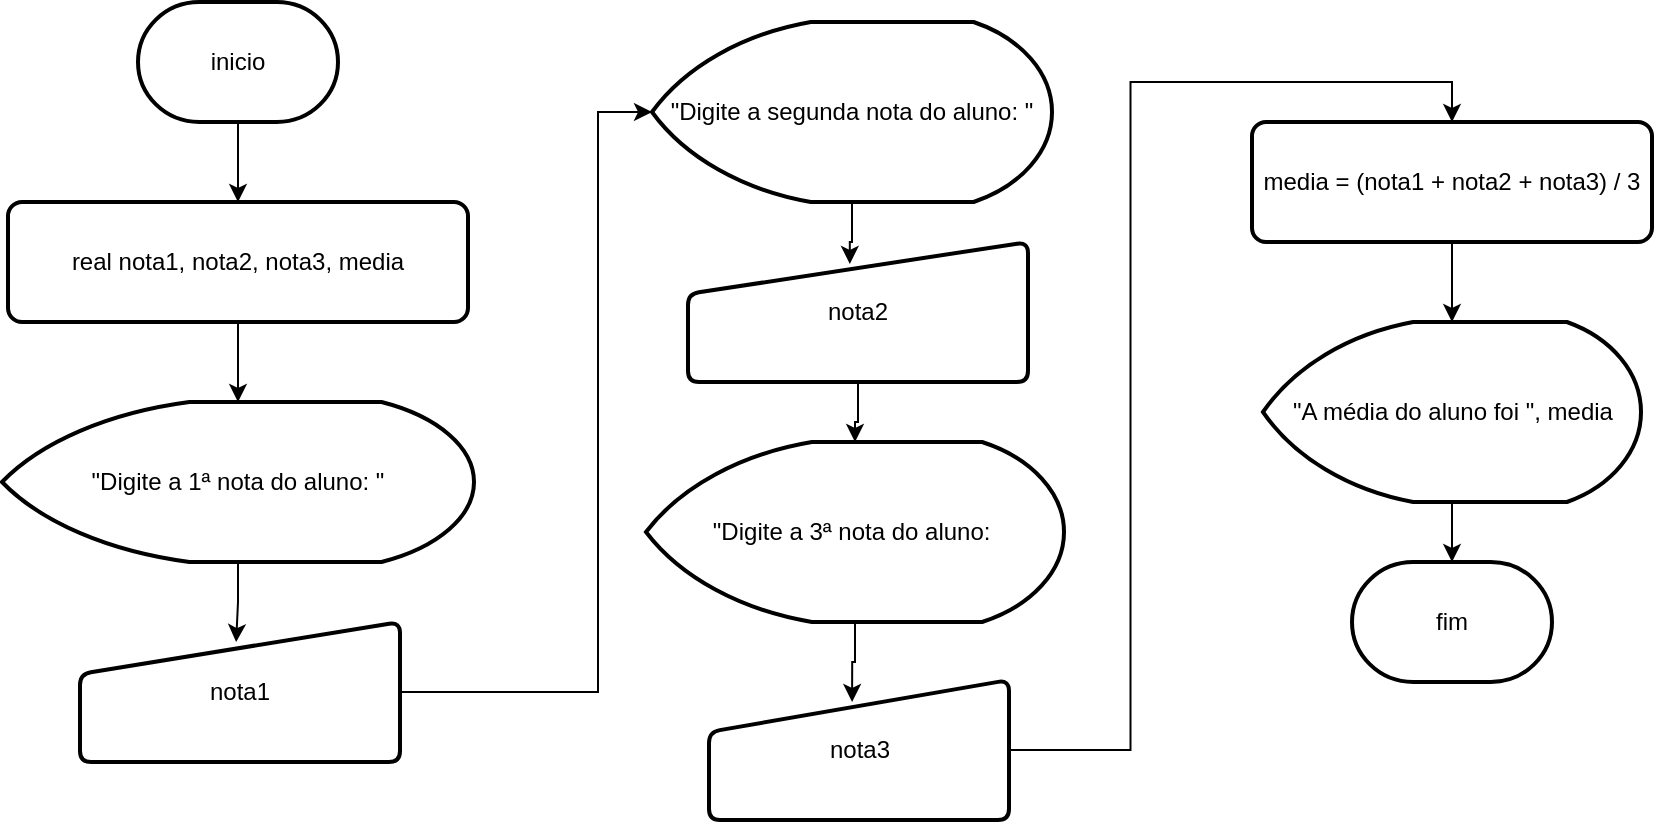 <mxfile version="28.2.8">
  <diagram name="Página-1" id="--JoOMGT0TgeAa2JgI59">
    <mxGraphModel dx="1220" dy="383" grid="1" gridSize="10" guides="1" tooltips="1" connect="1" arrows="1" fold="1" page="1" pageScale="1" pageWidth="827" pageHeight="1169" math="0" shadow="0">
      <root>
        <mxCell id="0" />
        <mxCell id="1" parent="0" />
        <mxCell id="aJntInvGzr0CMX6a7zcA-4" value="" style="edgeStyle=orthogonalEdgeStyle;rounded=0;orthogonalLoop=1;jettySize=auto;html=1;" parent="1" source="aJntInvGzr0CMX6a7zcA-1" target="aJntInvGzr0CMX6a7zcA-3" edge="1">
          <mxGeometry relative="1" as="geometry" />
        </mxCell>
        <mxCell id="aJntInvGzr0CMX6a7zcA-1" value="inicio" style="strokeWidth=2;html=1;shape=mxgraph.flowchart.terminator;whiteSpace=wrap;" parent="1" vertex="1">
          <mxGeometry x="270" y="30" width="100" height="60" as="geometry" />
        </mxCell>
        <mxCell id="aJntInvGzr0CMX6a7zcA-6" value="" style="edgeStyle=orthogonalEdgeStyle;rounded=0;orthogonalLoop=1;jettySize=auto;html=1;" parent="1" source="aJntInvGzr0CMX6a7zcA-3" target="aJntInvGzr0CMX6a7zcA-5" edge="1">
          <mxGeometry relative="1" as="geometry" />
        </mxCell>
        <mxCell id="aJntInvGzr0CMX6a7zcA-3" value="real nota1, nota2, nota3, media" style="rounded=1;whiteSpace=wrap;html=1;absoluteArcSize=1;arcSize=14;strokeWidth=2;" parent="1" vertex="1">
          <mxGeometry x="205" y="130" width="230" height="60" as="geometry" />
        </mxCell>
        <mxCell id="aJntInvGzr0CMX6a7zcA-5" value="&quot;Digite a 1ª nota do aluno: &quot;" style="strokeWidth=2;html=1;shape=mxgraph.flowchart.display;whiteSpace=wrap;" parent="1" vertex="1">
          <mxGeometry x="202" y="230" width="236" height="80" as="geometry" />
        </mxCell>
        <mxCell id="aJntInvGzr0CMX6a7zcA-11" value="" style="edgeStyle=orthogonalEdgeStyle;rounded=0;orthogonalLoop=1;jettySize=auto;html=1;" parent="1" source="aJntInvGzr0CMX6a7zcA-7" target="aJntInvGzr0CMX6a7zcA-10" edge="1">
          <mxGeometry relative="1" as="geometry">
            <Array as="points">
              <mxPoint x="500" y="375" />
              <mxPoint x="500" y="85" />
            </Array>
          </mxGeometry>
        </mxCell>
        <mxCell id="aJntInvGzr0CMX6a7zcA-7" value="nota1" style="html=1;strokeWidth=2;shape=manualInput;whiteSpace=wrap;rounded=1;size=26;arcSize=11;" parent="1" vertex="1">
          <mxGeometry x="241" y="340" width="160" height="70" as="geometry" />
        </mxCell>
        <mxCell id="aJntInvGzr0CMX6a7zcA-9" style="edgeStyle=orthogonalEdgeStyle;rounded=0;orthogonalLoop=1;jettySize=auto;html=1;entryX=0.488;entryY=0.143;entryDx=0;entryDy=0;entryPerimeter=0;" parent="1" source="aJntInvGzr0CMX6a7zcA-5" target="aJntInvGzr0CMX6a7zcA-7" edge="1">
          <mxGeometry relative="1" as="geometry" />
        </mxCell>
        <mxCell id="aJntInvGzr0CMX6a7zcA-10" value="&quot;Digite a segunda nota do aluno: &quot;" style="strokeWidth=2;html=1;shape=mxgraph.flowchart.display;whiteSpace=wrap;" parent="1" vertex="1">
          <mxGeometry x="527" y="40" width="200" height="90" as="geometry" />
        </mxCell>
        <mxCell id="aJntInvGzr0CMX6a7zcA-15" value="" style="edgeStyle=orthogonalEdgeStyle;rounded=0;orthogonalLoop=1;jettySize=auto;html=1;" parent="1" source="aJntInvGzr0CMX6a7zcA-12" target="aJntInvGzr0CMX6a7zcA-14" edge="1">
          <mxGeometry relative="1" as="geometry" />
        </mxCell>
        <mxCell id="aJntInvGzr0CMX6a7zcA-12" value="nota2" style="html=1;strokeWidth=2;shape=manualInput;whiteSpace=wrap;rounded=1;size=26;arcSize=11;" parent="1" vertex="1">
          <mxGeometry x="545" y="150" width="170" height="70" as="geometry" />
        </mxCell>
        <mxCell id="aJntInvGzr0CMX6a7zcA-13" style="edgeStyle=orthogonalEdgeStyle;rounded=0;orthogonalLoop=1;jettySize=auto;html=1;entryX=0.476;entryY=0.157;entryDx=0;entryDy=0;entryPerimeter=0;" parent="1" source="aJntInvGzr0CMX6a7zcA-10" target="aJntInvGzr0CMX6a7zcA-12" edge="1">
          <mxGeometry relative="1" as="geometry" />
        </mxCell>
        <mxCell id="aJntInvGzr0CMX6a7zcA-14" value="&quot;Digite a 3ª nota do aluno:&amp;nbsp;" style="strokeWidth=2;html=1;shape=mxgraph.flowchart.display;whiteSpace=wrap;" parent="1" vertex="1">
          <mxGeometry x="524" y="250" width="209" height="90" as="geometry" />
        </mxCell>
        <mxCell id="aJntInvGzr0CMX6a7zcA-19" style="edgeStyle=orthogonalEdgeStyle;rounded=0;orthogonalLoop=1;jettySize=auto;html=1;entryX=0.5;entryY=0;entryDx=0;entryDy=0;" parent="1" source="aJntInvGzr0CMX6a7zcA-16" target="aJntInvGzr0CMX6a7zcA-18" edge="1">
          <mxGeometry relative="1" as="geometry" />
        </mxCell>
        <mxCell id="aJntInvGzr0CMX6a7zcA-16" value="nota3" style="html=1;strokeWidth=2;shape=manualInput;whiteSpace=wrap;rounded=1;size=26;arcSize=11;" parent="1" vertex="1">
          <mxGeometry x="555.5" y="369" width="150" height="70" as="geometry" />
        </mxCell>
        <mxCell id="aJntInvGzr0CMX6a7zcA-17" style="edgeStyle=orthogonalEdgeStyle;rounded=0;orthogonalLoop=1;jettySize=auto;html=1;entryX=0.477;entryY=0.157;entryDx=0;entryDy=0;entryPerimeter=0;" parent="1" source="aJntInvGzr0CMX6a7zcA-14" target="aJntInvGzr0CMX6a7zcA-16" edge="1">
          <mxGeometry relative="1" as="geometry" />
        </mxCell>
        <mxCell id="aJntInvGzr0CMX6a7zcA-21" value="" style="edgeStyle=orthogonalEdgeStyle;rounded=0;orthogonalLoop=1;jettySize=auto;html=1;" parent="1" source="aJntInvGzr0CMX6a7zcA-18" target="aJntInvGzr0CMX6a7zcA-20" edge="1">
          <mxGeometry relative="1" as="geometry" />
        </mxCell>
        <mxCell id="aJntInvGzr0CMX6a7zcA-18" value="media = (nota1 + nota2 + nota3) / 3" style="rounded=1;whiteSpace=wrap;html=1;absoluteArcSize=1;arcSize=14;strokeWidth=2;" parent="1" vertex="1">
          <mxGeometry x="827" y="90" width="200" height="60" as="geometry" />
        </mxCell>
        <mxCell id="aJntInvGzr0CMX6a7zcA-23" value="" style="edgeStyle=orthogonalEdgeStyle;rounded=0;orthogonalLoop=1;jettySize=auto;html=1;" parent="1" source="aJntInvGzr0CMX6a7zcA-20" target="aJntInvGzr0CMX6a7zcA-22" edge="1">
          <mxGeometry relative="1" as="geometry" />
        </mxCell>
        <mxCell id="aJntInvGzr0CMX6a7zcA-20" value="&quot;A média do aluno foi &quot;, media" style="strokeWidth=2;html=1;shape=mxgraph.flowchart.display;whiteSpace=wrap;" parent="1" vertex="1">
          <mxGeometry x="832.5" y="190" width="189" height="90" as="geometry" />
        </mxCell>
        <mxCell id="aJntInvGzr0CMX6a7zcA-22" value="fim" style="strokeWidth=2;html=1;shape=mxgraph.flowchart.terminator;whiteSpace=wrap;" parent="1" vertex="1">
          <mxGeometry x="877" y="310" width="100" height="60" as="geometry" />
        </mxCell>
      </root>
    </mxGraphModel>
  </diagram>
</mxfile>

